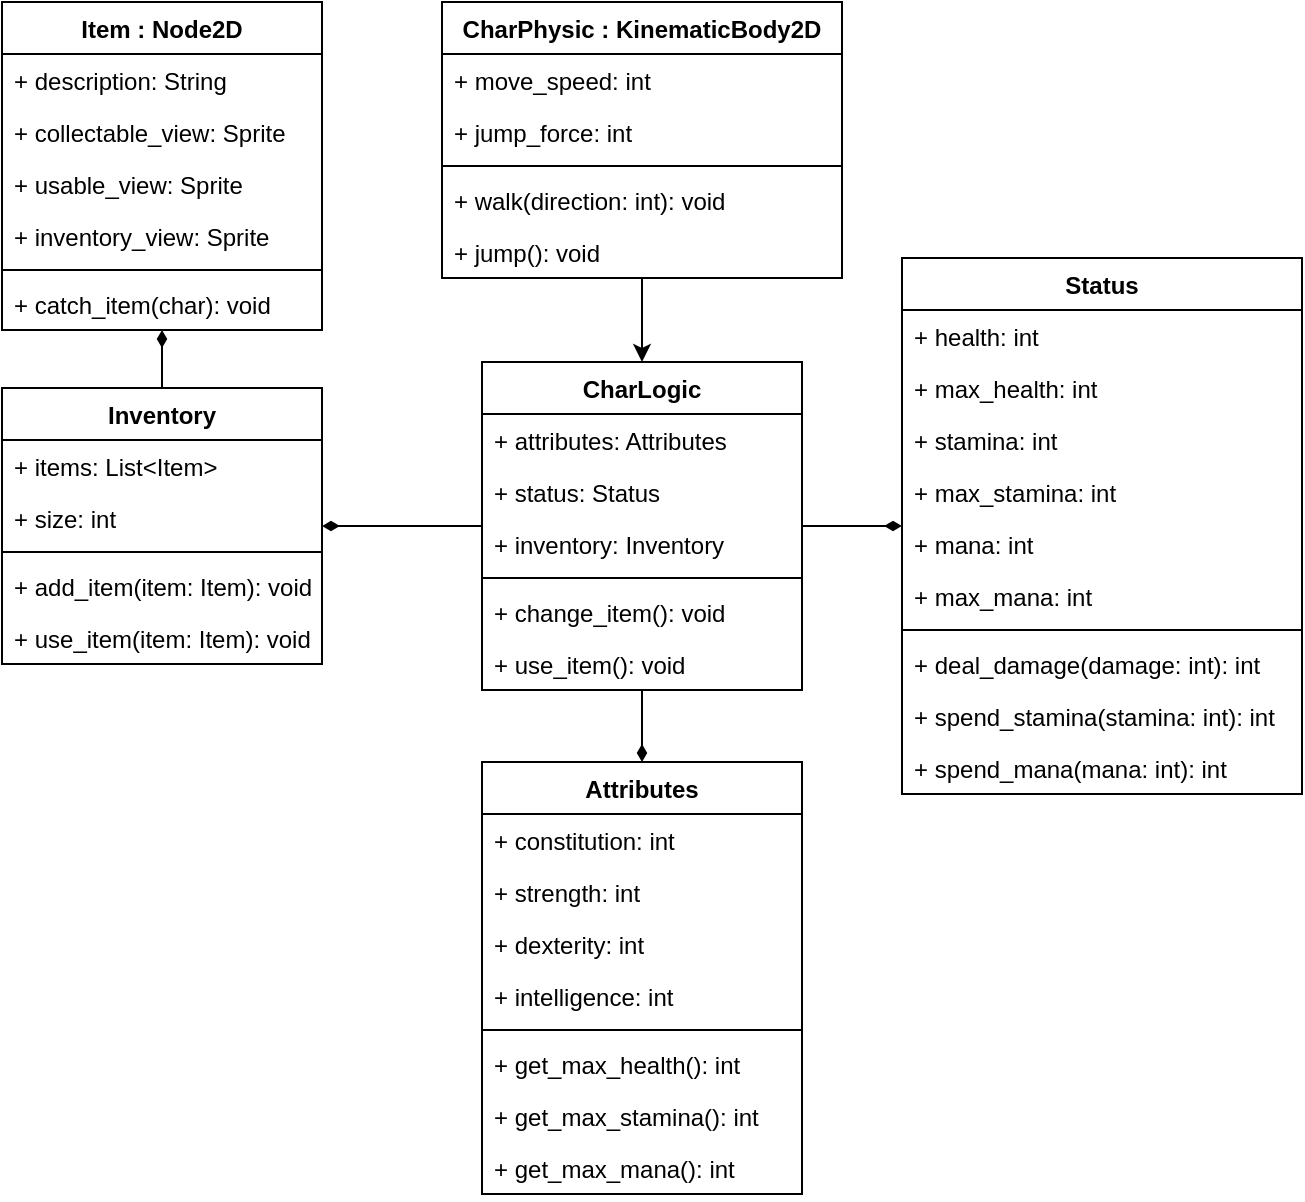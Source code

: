 <mxfile version="20.1.1" type="device" pages="2"><diagram id="EWoHxjCGkVdzWaek8fQP" name="UML Char"><mxGraphModel dx="1185" dy="1104" grid="1" gridSize="10" guides="1" tooltips="1" connect="1" arrows="1" fold="1" page="0" pageScale="1" pageWidth="827" pageHeight="1169" math="0" shadow="0"><root><mxCell id="0"/><mxCell id="1" parent="0"/><mxCell id="CT-QbwRR825IoOWAmw8H-34" value="" style="edgeStyle=orthogonalEdgeStyle;rounded=0;orthogonalLoop=1;jettySize=auto;html=1;endArrow=diamondThin;endFill=1;" edge="1" parent="1" source="CT-QbwRR825IoOWAmw8H-3" target="CT-QbwRR825IoOWAmw8H-29"><mxGeometry relative="1" as="geometry"/></mxCell><mxCell id="CT-QbwRR825IoOWAmw8H-61" style="edgeStyle=orthogonalEdgeStyle;rounded=0;orthogonalLoop=1;jettySize=auto;html=1;endArrow=diamondThin;endFill=1;" edge="1" parent="1" source="CT-QbwRR825IoOWAmw8H-3" target="CT-QbwRR825IoOWAmw8H-48"><mxGeometry relative="1" as="geometry"/></mxCell><mxCell id="CT-QbwRR825IoOWAmw8H-63" value="" style="edgeStyle=orthogonalEdgeStyle;rounded=0;orthogonalLoop=1;jettySize=auto;html=1;endArrow=diamondThin;endFill=1;" edge="1" parent="1" source="CT-QbwRR825IoOWAmw8H-3" target="CT-QbwRR825IoOWAmw8H-14"><mxGeometry relative="1" as="geometry"/></mxCell><mxCell id="CT-QbwRR825IoOWAmw8H-3" value="CharLogic" style="swimlane;fontStyle=1;align=center;verticalAlign=top;childLayout=stackLayout;horizontal=1;startSize=26;horizontalStack=0;resizeParent=1;resizeParentMax=0;resizeLast=0;collapsible=1;marginBottom=0;" vertex="1" parent="1"><mxGeometry x="240" y="100" width="160" height="164" as="geometry"/></mxCell><mxCell id="CT-QbwRR825IoOWAmw8H-19" value="+ attributes: Attributes" style="text;strokeColor=none;fillColor=none;align=left;verticalAlign=top;spacingLeft=4;spacingRight=4;overflow=hidden;rotatable=0;points=[[0,0.5],[1,0.5]];portConstraint=eastwest;" vertex="1" parent="CT-QbwRR825IoOWAmw8H-3"><mxGeometry y="26" width="160" height="26" as="geometry"/></mxCell><mxCell id="CT-QbwRR825IoOWAmw8H-60" value="+ status: Status" style="text;strokeColor=none;fillColor=none;align=left;verticalAlign=top;spacingLeft=4;spacingRight=4;overflow=hidden;rotatable=0;points=[[0,0.5],[1,0.5]];portConstraint=eastwest;" vertex="1" parent="CT-QbwRR825IoOWAmw8H-3"><mxGeometry y="52" width="160" height="26" as="geometry"/></mxCell><mxCell id="CT-QbwRR825IoOWAmw8H-4" value="+ inventory: Inventory" style="text;strokeColor=none;fillColor=none;align=left;verticalAlign=top;spacingLeft=4;spacingRight=4;overflow=hidden;rotatable=0;points=[[0,0.5],[1,0.5]];portConstraint=eastwest;" vertex="1" parent="CT-QbwRR825IoOWAmw8H-3"><mxGeometry y="78" width="160" height="26" as="geometry"/></mxCell><mxCell id="CT-QbwRR825IoOWAmw8H-5" value="" style="line;strokeWidth=1;fillColor=none;align=left;verticalAlign=middle;spacingTop=-1;spacingLeft=3;spacingRight=3;rotatable=0;labelPosition=right;points=[];portConstraint=eastwest;" vertex="1" parent="CT-QbwRR825IoOWAmw8H-3"><mxGeometry y="104" width="160" height="8" as="geometry"/></mxCell><mxCell id="EBwm5YuuTe2SGKPlSDUd-3" value="+ change_item(): void" style="text;strokeColor=none;fillColor=none;align=left;verticalAlign=top;spacingLeft=4;spacingRight=4;overflow=hidden;rotatable=0;points=[[0,0.5],[1,0.5]];portConstraint=eastwest;" vertex="1" parent="CT-QbwRR825IoOWAmw8H-3"><mxGeometry y="112" width="160" height="26" as="geometry"/></mxCell><mxCell id="CT-QbwRR825IoOWAmw8H-6" value="+ use_item(): void" style="text;strokeColor=none;fillColor=none;align=left;verticalAlign=top;spacingLeft=4;spacingRight=4;overflow=hidden;rotatable=0;points=[[0,0.5],[1,0.5]];portConstraint=eastwest;" vertex="1" parent="CT-QbwRR825IoOWAmw8H-3"><mxGeometry y="138" width="160" height="26" as="geometry"/></mxCell><mxCell id="CT-QbwRR825IoOWAmw8H-13" value="" style="edgeStyle=orthogonalEdgeStyle;rounded=0;orthogonalLoop=1;jettySize=auto;html=1;entryX=0.5;entryY=0;entryDx=0;entryDy=0;" edge="1" parent="1" source="CT-QbwRR825IoOWAmw8H-7" target="CT-QbwRR825IoOWAmw8H-3"><mxGeometry relative="1" as="geometry"/></mxCell><mxCell id="CT-QbwRR825IoOWAmw8H-7" value="CharPhysic : KinematicBody2D" style="swimlane;fontStyle=1;align=center;verticalAlign=top;childLayout=stackLayout;horizontal=1;startSize=26;horizontalStack=0;resizeParent=1;resizeParentMax=0;resizeLast=0;collapsible=1;marginBottom=0;" vertex="1" parent="1"><mxGeometry x="220" y="-80" width="200" height="138" as="geometry"><mxRectangle x="220" y="-80" width="220" height="30" as="alternateBounds"/></mxGeometry></mxCell><mxCell id="CT-QbwRR825IoOWAmw8H-8" value="+ move_speed: int" style="text;strokeColor=none;fillColor=none;align=left;verticalAlign=top;spacingLeft=4;spacingRight=4;overflow=hidden;rotatable=0;points=[[0,0.5],[1,0.5]];portConstraint=eastwest;" vertex="1" parent="CT-QbwRR825IoOWAmw8H-7"><mxGeometry y="26" width="200" height="26" as="geometry"/></mxCell><mxCell id="CT-QbwRR825IoOWAmw8H-11" value="+ jump_force: int" style="text;strokeColor=none;fillColor=none;align=left;verticalAlign=top;spacingLeft=4;spacingRight=4;overflow=hidden;rotatable=0;points=[[0,0.5],[1,0.5]];portConstraint=eastwest;" vertex="1" parent="CT-QbwRR825IoOWAmw8H-7"><mxGeometry y="52" width="200" height="26" as="geometry"/></mxCell><mxCell id="CT-QbwRR825IoOWAmw8H-9" value="" style="line;strokeWidth=1;fillColor=none;align=left;verticalAlign=middle;spacingTop=-1;spacingLeft=3;spacingRight=3;rotatable=0;labelPosition=right;points=[];portConstraint=eastwest;" vertex="1" parent="CT-QbwRR825IoOWAmw8H-7"><mxGeometry y="78" width="200" height="8" as="geometry"/></mxCell><mxCell id="CT-QbwRR825IoOWAmw8H-10" value="+ walk(direction: int): void" style="text;strokeColor=none;fillColor=none;align=left;verticalAlign=top;spacingLeft=4;spacingRight=4;overflow=hidden;rotatable=0;points=[[0,0.5],[1,0.5]];portConstraint=eastwest;" vertex="1" parent="CT-QbwRR825IoOWAmw8H-7"><mxGeometry y="86" width="200" height="26" as="geometry"/></mxCell><mxCell id="CT-QbwRR825IoOWAmw8H-12" value="+ jump(): void" style="text;strokeColor=none;fillColor=none;align=left;verticalAlign=top;spacingLeft=4;spacingRight=4;overflow=hidden;rotatable=0;points=[[0,0.5],[1,0.5]];portConstraint=eastwest;" vertex="1" parent="CT-QbwRR825IoOWAmw8H-7"><mxGeometry y="112" width="200" height="26" as="geometry"/></mxCell><mxCell id="CT-QbwRR825IoOWAmw8H-14" value="Attributes" style="swimlane;fontStyle=1;align=center;verticalAlign=top;childLayout=stackLayout;horizontal=1;startSize=26;horizontalStack=0;resizeParent=1;resizeParentMax=0;resizeLast=0;collapsible=1;marginBottom=0;" vertex="1" parent="1"><mxGeometry x="240" y="300" width="160" height="216" as="geometry"/></mxCell><mxCell id="CT-QbwRR825IoOWAmw8H-38" value="+ constitution: int" style="text;strokeColor=none;fillColor=none;align=left;verticalAlign=top;spacingLeft=4;spacingRight=4;overflow=hidden;rotatable=0;points=[[0,0.5],[1,0.5]];portConstraint=eastwest;" vertex="1" parent="CT-QbwRR825IoOWAmw8H-14"><mxGeometry y="26" width="160" height="26" as="geometry"/></mxCell><mxCell id="CT-QbwRR825IoOWAmw8H-40" value="+ strength: int" style="text;strokeColor=none;fillColor=none;align=left;verticalAlign=top;spacingLeft=4;spacingRight=4;overflow=hidden;rotatable=0;points=[[0,0.5],[1,0.5]];portConstraint=eastwest;" vertex="1" parent="CT-QbwRR825IoOWAmw8H-14"><mxGeometry y="52" width="160" height="26" as="geometry"/></mxCell><mxCell id="CT-QbwRR825IoOWAmw8H-39" value="+ dexterity: int" style="text;strokeColor=none;fillColor=none;align=left;verticalAlign=top;spacingLeft=4;spacingRight=4;overflow=hidden;rotatable=0;points=[[0,0.5],[1,0.5]];portConstraint=eastwest;" vertex="1" parent="CT-QbwRR825IoOWAmw8H-14"><mxGeometry y="78" width="160" height="26" as="geometry"/></mxCell><mxCell id="CT-QbwRR825IoOWAmw8H-15" value="+ intelligence: int" style="text;strokeColor=none;fillColor=none;align=left;verticalAlign=top;spacingLeft=4;spacingRight=4;overflow=hidden;rotatable=0;points=[[0,0.5],[1,0.5]];portConstraint=eastwest;" vertex="1" parent="CT-QbwRR825IoOWAmw8H-14"><mxGeometry y="104" width="160" height="26" as="geometry"/></mxCell><mxCell id="CT-QbwRR825IoOWAmw8H-16" value="" style="line;strokeWidth=1;fillColor=none;align=left;verticalAlign=middle;spacingTop=-1;spacingLeft=3;spacingRight=3;rotatable=0;labelPosition=right;points=[];portConstraint=eastwest;" vertex="1" parent="CT-QbwRR825IoOWAmw8H-14"><mxGeometry y="130" width="160" height="8" as="geometry"/></mxCell><mxCell id="CT-QbwRR825IoOWAmw8H-64" value="+ get_max_health(): int" style="text;strokeColor=none;fillColor=none;align=left;verticalAlign=top;spacingLeft=4;spacingRight=4;overflow=hidden;rotatable=0;points=[[0,0.5],[1,0.5]];portConstraint=eastwest;" vertex="1" parent="CT-QbwRR825IoOWAmw8H-14"><mxGeometry y="138" width="160" height="26" as="geometry"/></mxCell><mxCell id="CT-QbwRR825IoOWAmw8H-17" value="+ get_max_stamina(): int" style="text;strokeColor=none;fillColor=none;align=left;verticalAlign=top;spacingLeft=4;spacingRight=4;overflow=hidden;rotatable=0;points=[[0,0.5],[1,0.5]];portConstraint=eastwest;" vertex="1" parent="CT-QbwRR825IoOWAmw8H-14"><mxGeometry y="164" width="160" height="26" as="geometry"/></mxCell><mxCell id="CT-QbwRR825IoOWAmw8H-65" value="+ get_max_mana(): int" style="text;strokeColor=none;fillColor=none;align=left;verticalAlign=top;spacingLeft=4;spacingRight=4;overflow=hidden;rotatable=0;points=[[0,0.5],[1,0.5]];portConstraint=eastwest;" vertex="1" parent="CT-QbwRR825IoOWAmw8H-14"><mxGeometry y="190" width="160" height="26" as="geometry"/></mxCell><mxCell id="CT-QbwRR825IoOWAmw8H-25" value="Item : Node2D" style="swimlane;fontStyle=1;align=center;verticalAlign=top;childLayout=stackLayout;horizontal=1;startSize=26;horizontalStack=0;resizeParent=1;resizeParentMax=0;resizeLast=0;collapsible=1;marginBottom=0;" vertex="1" parent="1"><mxGeometry y="-80" width="160" height="164" as="geometry"/></mxCell><mxCell id="CT-QbwRR825IoOWAmw8H-26" value="+ description: String" style="text;strokeColor=none;fillColor=none;align=left;verticalAlign=top;spacingLeft=4;spacingRight=4;overflow=hidden;rotatable=0;points=[[0,0.5],[1,0.5]];portConstraint=eastwest;" vertex="1" parent="CT-QbwRR825IoOWAmw8H-25"><mxGeometry y="26" width="160" height="26" as="geometry"/></mxCell><mxCell id="CT-QbwRR825IoOWAmw8H-37" value="+ collectable_view: Sprite" style="text;strokeColor=none;fillColor=none;align=left;verticalAlign=top;spacingLeft=4;spacingRight=4;overflow=hidden;rotatable=0;points=[[0,0.5],[1,0.5]];portConstraint=eastwest;" vertex="1" parent="CT-QbwRR825IoOWAmw8H-25"><mxGeometry y="52" width="160" height="26" as="geometry"/></mxCell><mxCell id="EBwm5YuuTe2SGKPlSDUd-2" value="+ usable_view: Sprite" style="text;strokeColor=none;fillColor=none;align=left;verticalAlign=top;spacingLeft=4;spacingRight=4;overflow=hidden;rotatable=0;points=[[0,0.5],[1,0.5]];portConstraint=eastwest;" vertex="1" parent="CT-QbwRR825IoOWAmw8H-25"><mxGeometry y="78" width="160" height="26" as="geometry"/></mxCell><mxCell id="CT-QbwRR825IoOWAmw8H-36" value="+ inventory_view: Sprite" style="text;strokeColor=none;fillColor=none;align=left;verticalAlign=top;spacingLeft=4;spacingRight=4;overflow=hidden;rotatable=0;points=[[0,0.5],[1,0.5]];portConstraint=eastwest;" vertex="1" parent="CT-QbwRR825IoOWAmw8H-25"><mxGeometry y="104" width="160" height="26" as="geometry"/></mxCell><mxCell id="CT-QbwRR825IoOWAmw8H-27" value="" style="line;strokeWidth=1;fillColor=none;align=left;verticalAlign=middle;spacingTop=-1;spacingLeft=3;spacingRight=3;rotatable=0;labelPosition=right;points=[];portConstraint=eastwest;" vertex="1" parent="CT-QbwRR825IoOWAmw8H-25"><mxGeometry y="130" width="160" height="8" as="geometry"/></mxCell><mxCell id="CT-QbwRR825IoOWAmw8H-28" value="+ catch_item(char): void" style="text;strokeColor=none;fillColor=none;align=left;verticalAlign=top;spacingLeft=4;spacingRight=4;overflow=hidden;rotatable=0;points=[[0,0.5],[1,0.5]];portConstraint=eastwest;" vertex="1" parent="CT-QbwRR825IoOWAmw8H-25"><mxGeometry y="138" width="160" height="26" as="geometry"/></mxCell><mxCell id="CT-QbwRR825IoOWAmw8H-35" value="" style="edgeStyle=orthogonalEdgeStyle;rounded=0;orthogonalLoop=1;jettySize=auto;html=1;endArrow=diamondThin;endFill=1;" edge="1" parent="1" source="CT-QbwRR825IoOWAmw8H-29" target="CT-QbwRR825IoOWAmw8H-25"><mxGeometry relative="1" as="geometry"/></mxCell><mxCell id="CT-QbwRR825IoOWAmw8H-29" value="Inventory" style="swimlane;fontStyle=1;align=center;verticalAlign=top;childLayout=stackLayout;horizontal=1;startSize=26;horizontalStack=0;resizeParent=1;resizeParentMax=0;resizeLast=0;collapsible=1;marginBottom=0;" vertex="1" parent="1"><mxGeometry y="113" width="160" height="138" as="geometry"/></mxCell><mxCell id="CT-QbwRR825IoOWAmw8H-30" value="+ items: List&lt;Item&gt;" style="text;strokeColor=none;fillColor=none;align=left;verticalAlign=top;spacingLeft=4;spacingRight=4;overflow=hidden;rotatable=0;points=[[0,0.5],[1,0.5]];portConstraint=eastwest;" vertex="1" parent="CT-QbwRR825IoOWAmw8H-29"><mxGeometry y="26" width="160" height="26" as="geometry"/></mxCell><mxCell id="EBwm5YuuTe2SGKPlSDUd-4" value="+ size: int" style="text;strokeColor=none;fillColor=none;align=left;verticalAlign=top;spacingLeft=4;spacingRight=4;overflow=hidden;rotatable=0;points=[[0,0.5],[1,0.5]];portConstraint=eastwest;" vertex="1" parent="CT-QbwRR825IoOWAmw8H-29"><mxGeometry y="52" width="160" height="26" as="geometry"/></mxCell><mxCell id="CT-QbwRR825IoOWAmw8H-31" value="" style="line;strokeWidth=1;fillColor=none;align=left;verticalAlign=middle;spacingTop=-1;spacingLeft=3;spacingRight=3;rotatable=0;labelPosition=right;points=[];portConstraint=eastwest;" vertex="1" parent="CT-QbwRR825IoOWAmw8H-29"><mxGeometry y="78" width="160" height="8" as="geometry"/></mxCell><mxCell id="EBwm5YuuTe2SGKPlSDUd-1" value="+ add_item(item: Item): void" style="text;strokeColor=none;fillColor=none;align=left;verticalAlign=top;spacingLeft=4;spacingRight=4;overflow=hidden;rotatable=0;points=[[0,0.5],[1,0.5]];portConstraint=eastwest;" vertex="1" parent="CT-QbwRR825IoOWAmw8H-29"><mxGeometry y="86" width="160" height="26" as="geometry"/></mxCell><mxCell id="CT-QbwRR825IoOWAmw8H-32" value="+ use_item(item: Item): void" style="text;strokeColor=none;fillColor=none;align=left;verticalAlign=top;spacingLeft=4;spacingRight=4;overflow=hidden;rotatable=0;points=[[0,0.5],[1,0.5]];portConstraint=eastwest;" vertex="1" parent="CT-QbwRR825IoOWAmw8H-29"><mxGeometry y="112" width="160" height="26" as="geometry"/></mxCell><mxCell id="CT-QbwRR825IoOWAmw8H-48" value="Status" style="swimlane;fontStyle=1;align=center;verticalAlign=top;childLayout=stackLayout;horizontal=1;startSize=26;horizontalStack=0;resizeParent=1;resizeParentMax=0;resizeLast=0;collapsible=1;marginBottom=0;" vertex="1" parent="1"><mxGeometry x="450" y="48" width="200" height="268" as="geometry"/></mxCell><mxCell id="CT-QbwRR825IoOWAmw8H-49" value="+ health: int" style="text;strokeColor=none;fillColor=none;align=left;verticalAlign=top;spacingLeft=4;spacingRight=4;overflow=hidden;rotatable=0;points=[[0,0.5],[1,0.5]];portConstraint=eastwest;" vertex="1" parent="CT-QbwRR825IoOWAmw8H-48"><mxGeometry y="26" width="200" height="26" as="geometry"/></mxCell><mxCell id="CT-QbwRR825IoOWAmw8H-55" value="+ max_health: int" style="text;strokeColor=none;fillColor=none;align=left;verticalAlign=top;spacingLeft=4;spacingRight=4;overflow=hidden;rotatable=0;points=[[0,0.5],[1,0.5]];portConstraint=eastwest;" vertex="1" parent="CT-QbwRR825IoOWAmw8H-48"><mxGeometry y="52" width="200" height="26" as="geometry"/></mxCell><mxCell id="CT-QbwRR825IoOWAmw8H-56" value="+ stamina: int" style="text;strokeColor=none;fillColor=none;align=left;verticalAlign=top;spacingLeft=4;spacingRight=4;overflow=hidden;rotatable=0;points=[[0,0.5],[1,0.5]];portConstraint=eastwest;" vertex="1" parent="CT-QbwRR825IoOWAmw8H-48"><mxGeometry y="78" width="200" height="26" as="geometry"/></mxCell><mxCell id="CT-QbwRR825IoOWAmw8H-53" value="+ max_stamina: int" style="text;strokeColor=none;fillColor=none;align=left;verticalAlign=top;spacingLeft=4;spacingRight=4;overflow=hidden;rotatable=0;points=[[0,0.5],[1,0.5]];portConstraint=eastwest;" vertex="1" parent="CT-QbwRR825IoOWAmw8H-48"><mxGeometry y="104" width="200" height="26" as="geometry"/></mxCell><mxCell id="CT-QbwRR825IoOWAmw8H-57" value="+ mana: int" style="text;strokeColor=none;fillColor=none;align=left;verticalAlign=top;spacingLeft=4;spacingRight=4;overflow=hidden;rotatable=0;points=[[0,0.5],[1,0.5]];portConstraint=eastwest;" vertex="1" parent="CT-QbwRR825IoOWAmw8H-48"><mxGeometry y="130" width="200" height="26" as="geometry"/></mxCell><mxCell id="CT-QbwRR825IoOWAmw8H-52" value="+ max_mana: int" style="text;strokeColor=none;fillColor=none;align=left;verticalAlign=top;spacingLeft=4;spacingRight=4;overflow=hidden;rotatable=0;points=[[0,0.5],[1,0.5]];portConstraint=eastwest;" vertex="1" parent="CT-QbwRR825IoOWAmw8H-48"><mxGeometry y="156" width="200" height="26" as="geometry"/></mxCell><mxCell id="CT-QbwRR825IoOWAmw8H-50" value="" style="line;strokeWidth=1;fillColor=none;align=left;verticalAlign=middle;spacingTop=-1;spacingLeft=3;spacingRight=3;rotatable=0;labelPosition=right;points=[];portConstraint=eastwest;" vertex="1" parent="CT-QbwRR825IoOWAmw8H-48"><mxGeometry y="182" width="200" height="8" as="geometry"/></mxCell><mxCell id="CT-QbwRR825IoOWAmw8H-66" value="+ deal_damage(damage: int): int" style="text;strokeColor=none;fillColor=none;align=left;verticalAlign=top;spacingLeft=4;spacingRight=4;overflow=hidden;rotatable=0;points=[[0,0.5],[1,0.5]];portConstraint=eastwest;" vertex="1" parent="CT-QbwRR825IoOWAmw8H-48"><mxGeometry y="190" width="200" height="26" as="geometry"/></mxCell><mxCell id="CT-QbwRR825IoOWAmw8H-51" value="+ spend_stamina(stamina: int): int" style="text;strokeColor=none;fillColor=none;align=left;verticalAlign=top;spacingLeft=4;spacingRight=4;overflow=hidden;rotatable=0;points=[[0,0.5],[1,0.5]];portConstraint=eastwest;" vertex="1" parent="CT-QbwRR825IoOWAmw8H-48"><mxGeometry y="216" width="200" height="26" as="geometry"/></mxCell><mxCell id="CT-QbwRR825IoOWAmw8H-67" value="+ spend_mana(mana: int): int" style="text;strokeColor=none;fillColor=none;align=left;verticalAlign=top;spacingLeft=4;spacingRight=4;overflow=hidden;rotatable=0;points=[[0,0.5],[1,0.5]];portConstraint=eastwest;" vertex="1" parent="CT-QbwRR825IoOWAmw8H-48"><mxGeometry y="242" width="200" height="26" as="geometry"/></mxCell></root></mxGraphModel></diagram><diagram id="zsldRn8o3RuUMfm31Ana" name="Page-2"><mxGraphModel dx="1422" dy="845" grid="1" gridSize="10" guides="1" tooltips="1" connect="1" arrows="1" fold="1" page="1" pageScale="1" pageWidth="827" pageHeight="1169" background="none" math="0" shadow="0"><root><mxCell id="0"/><mxCell id="1" parent="0"/></root></mxGraphModel></diagram></mxfile>